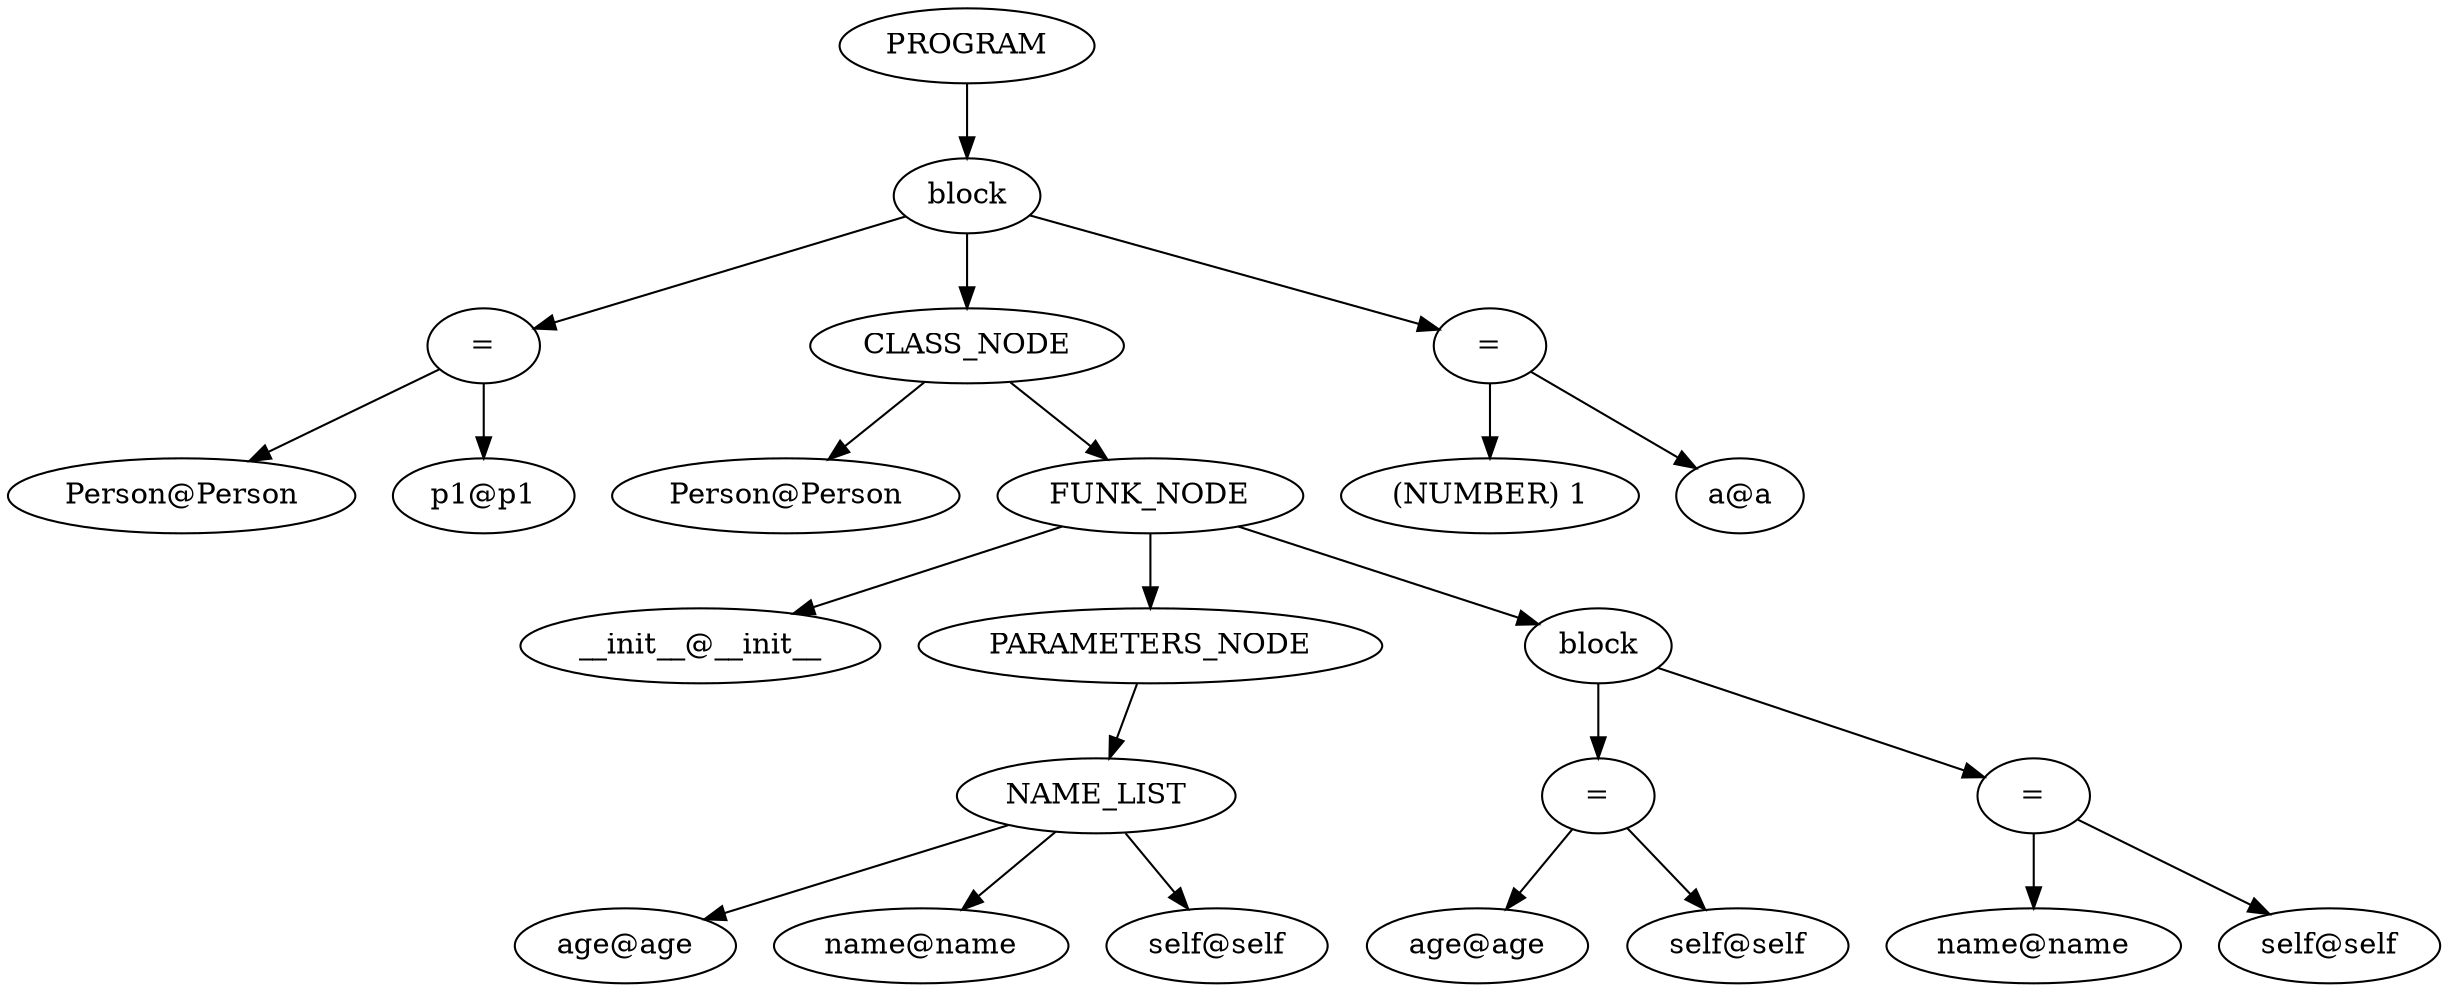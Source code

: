 digraph {
graph [ordering="out"];
node0[label="PROGRAM"];
node1[label="block"];
node2[label="="];
node3[label="Person@Person"];
node2 -> node3;
node4[label="p1@p1"];
node2 -> node4;
node1 -> node2;
node5[label="CLASS_NODE"];
node6[label="Person@Person"];
node5 -> node6;
node7[label="FUNK_NODE"];
node8[label="__init__@__init__"];
node7 -> node8;
node9[label="PARAMETERS_NODE"];
node10[label="NAME_LIST"];
node11[label="age@age"];
node10 -> node11;
node12[label="name@name"];
node10 -> node12;
node13[label="self@self"];
node10 -> node13;
node9 -> node10;
node7 -> node9;
node14[label="block"];
node15[label="="];
node16[label="age@age"];
node15 -> node16;
node17[label="self@self"];
node15 -> node17;
node14 -> node15;
node18[label="="];
node19[label="name@name"];
node18 -> node19;
node20[label="self@self"];
node18 -> node20;
node14 -> node18;
node7 -> node14;
node5 -> node7;
node1 -> node5;
node21[label="="];
node22[label="(NUMBER) 1"];
node21 -> node22;
node23[label="a@a"];
node21 -> node23;
node1 -> node21;
node0 -> node1;
}
